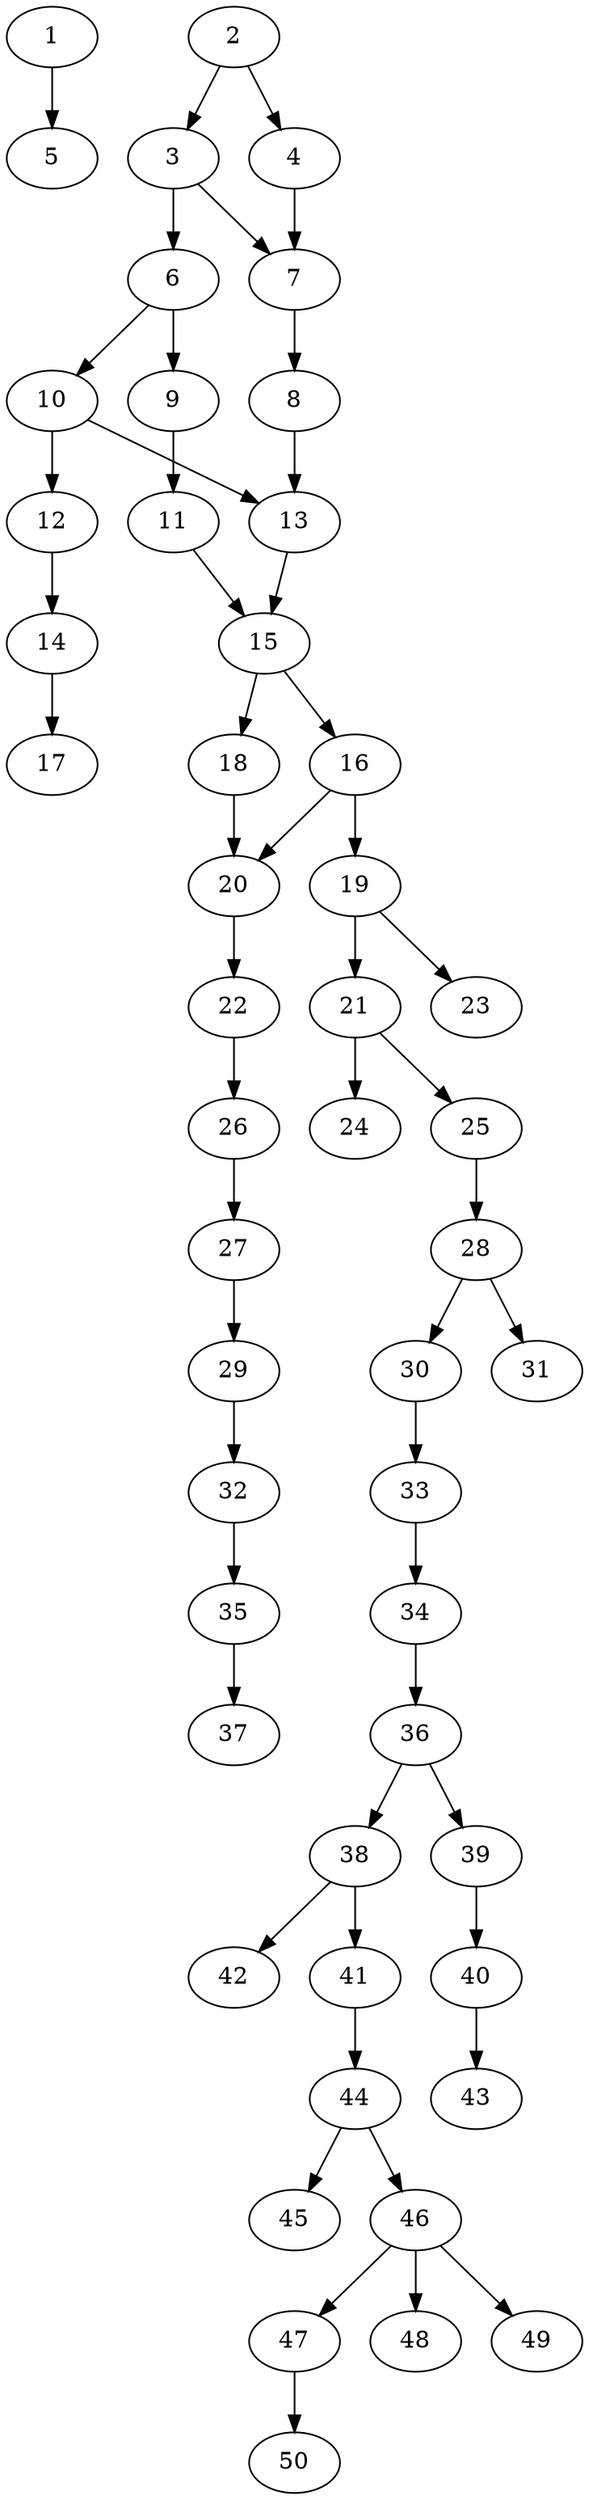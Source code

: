 // DAG automatically generated by daggen at Thu Oct  3 14:07:58 2019
// ./daggen --dot -n 50 --ccr 0.4 --fat 0.3 --regular 0.7 --density 0.5 --mindata 5242880 --maxdata 52428800 
digraph G {
  1 [size="92771840", alpha="0.05", expect_size="37108736"] 
  1 -> 5 [size ="37108736"]
  2 [size="80970240", alpha="0.19", expect_size="32388096"] 
  2 -> 3 [size ="32388096"]
  2 -> 4 [size ="32388096"]
  3 [size="47966720", alpha="0.16", expect_size="19186688"] 
  3 -> 6 [size ="19186688"]
  3 -> 7 [size ="19186688"]
  4 [size="30259200", alpha="0.12", expect_size="12103680"] 
  4 -> 7 [size ="12103680"]
  5 [size="52344320", alpha="0.08", expect_size="20937728"] 
  6 [size="93214720", alpha="0.17", expect_size="37285888"] 
  6 -> 9 [size ="37285888"]
  6 -> 10 [size ="37285888"]
  7 [size="70743040", alpha="0.19", expect_size="28297216"] 
  7 -> 8 [size ="28297216"]
  8 [size="16788480", alpha="0.04", expect_size="6715392"] 
  8 -> 13 [size ="6715392"]
  9 [size="39347200", alpha="0.00", expect_size="15738880"] 
  9 -> 11 [size ="15738880"]
  10 [size="75466240", alpha="0.18", expect_size="30186496"] 
  10 -> 12 [size ="30186496"]
  10 -> 13 [size ="30186496"]
  11 [size="48471040", alpha="0.11", expect_size="19388416"] 
  11 -> 15 [size ="19388416"]
  12 [size="79444480", alpha="0.01", expect_size="31777792"] 
  12 -> 14 [size ="31777792"]
  13 [size="74490880", alpha="0.03", expect_size="29796352"] 
  13 -> 15 [size ="29796352"]
  14 [size="49625600", alpha="0.12", expect_size="19850240"] 
  14 -> 17 [size ="19850240"]
  15 [size="120189440", alpha="0.13", expect_size="48075776"] 
  15 -> 16 [size ="48075776"]
  15 -> 18 [size ="48075776"]
  16 [size="47697920", alpha="0.11", expect_size="19079168"] 
  16 -> 19 [size ="19079168"]
  16 -> 20 [size ="19079168"]
  17 [size="29401600", alpha="0.20", expect_size="11760640"] 
  18 [size="25830400", alpha="0.16", expect_size="10332160"] 
  18 -> 20 [size ="10332160"]
  19 [size="49648640", alpha="0.01", expect_size="19859456"] 
  19 -> 21 [size ="19859456"]
  19 -> 23 [size ="19859456"]
  20 [size="50250240", alpha="0.08", expect_size="20100096"] 
  20 -> 22 [size ="20100096"]
  21 [size="39690240", alpha="0.08", expect_size="15876096"] 
  21 -> 24 [size ="15876096"]
  21 -> 25 [size ="15876096"]
  22 [size="101762560", alpha="0.19", expect_size="40705024"] 
  22 -> 26 [size ="40705024"]
  23 [size="109168640", alpha="0.16", expect_size="43667456"] 
  24 [size="128486400", alpha="0.17", expect_size="51394560"] 
  25 [size="79777280", alpha="0.04", expect_size="31910912"] 
  25 -> 28 [size ="31910912"]
  26 [size="38517760", alpha="0.04", expect_size="15407104"] 
  26 -> 27 [size ="15407104"]
  27 [size="104355840", alpha="0.14", expect_size="41742336"] 
  27 -> 29 [size ="41742336"]
  28 [size="103720960", alpha="0.05", expect_size="41488384"] 
  28 -> 30 [size ="41488384"]
  28 -> 31 [size ="41488384"]
  29 [size="78712320", alpha="0.00", expect_size="31484928"] 
  29 -> 32 [size ="31484928"]
  30 [size="86338560", alpha="0.06", expect_size="34535424"] 
  30 -> 33 [size ="34535424"]
  31 [size="13849600", alpha="0.18", expect_size="5539840"] 
  32 [size="58877440", alpha="0.01", expect_size="23550976"] 
  32 -> 35 [size ="23550976"]
  33 [size="53358080", alpha="0.15", expect_size="21343232"] 
  33 -> 34 [size ="21343232"]
  34 [size="32148480", alpha="0.15", expect_size="12859392"] 
  34 -> 36 [size ="12859392"]
  35 [size="130370560", alpha="0.13", expect_size="52148224"] 
  35 -> 37 [size ="52148224"]
  36 [size="33364480", alpha="0.16", expect_size="13345792"] 
  36 -> 38 [size ="13345792"]
  36 -> 39 [size ="13345792"]
  37 [size="57172480", alpha="0.03", expect_size="22868992"] 
  38 [size="23500800", alpha="0.12", expect_size="9400320"] 
  38 -> 41 [size ="9400320"]
  38 -> 42 [size ="9400320"]
  39 [size="54000640", alpha="0.06", expect_size="21600256"] 
  39 -> 40 [size ="21600256"]
  40 [size="56944640", alpha="0.08", expect_size="22777856"] 
  40 -> 43 [size ="22777856"]
  41 [size="94691840", alpha="0.13", expect_size="37876736"] 
  41 -> 44 [size ="37876736"]
  42 [size="84643840", alpha="0.14", expect_size="33857536"] 
  43 [size="93140480", alpha="0.11", expect_size="37256192"] 
  44 [size="63600640", alpha="0.08", expect_size="25440256"] 
  44 -> 45 [size ="25440256"]
  44 -> 46 [size ="25440256"]
  45 [size="32547840", alpha="0.15", expect_size="13019136"] 
  46 [size="107059200", alpha="0.08", expect_size="42823680"] 
  46 -> 47 [size ="42823680"]
  46 -> 48 [size ="42823680"]
  46 -> 49 [size ="42823680"]
  47 [size="85800960", alpha="0.15", expect_size="34320384"] 
  47 -> 50 [size ="34320384"]
  48 [size="103034880", alpha="0.18", expect_size="41213952"] 
  49 [size="53516800", alpha="0.12", expect_size="21406720"] 
  50 [size="91760640", alpha="0.19", expect_size="36704256"] 
}
